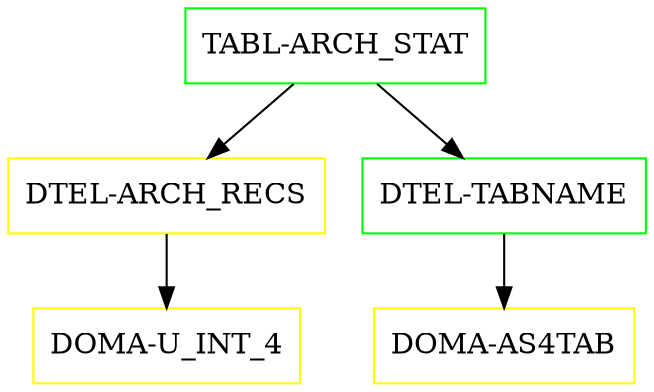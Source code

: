 digraph G {
  "TABL-ARCH_STAT" [shape=box,color=green];
  "DTEL-ARCH_RECS" [shape=box,color=yellow,URL="./DTEL_ARCH_RECS.html"];
  "DOMA-U_INT_4" [shape=box,color=yellow,URL="./DOMA_U_INT_4.html"];
  "DTEL-TABNAME" [shape=box,color=green,URL="./DTEL_TABNAME.html"];
  "DOMA-AS4TAB" [shape=box,color=yellow,URL="./DOMA_AS4TAB.html"];
  "TABL-ARCH_STAT" -> "DTEL-TABNAME";
  "TABL-ARCH_STAT" -> "DTEL-ARCH_RECS";
  "DTEL-ARCH_RECS" -> "DOMA-U_INT_4";
  "DTEL-TABNAME" -> "DOMA-AS4TAB";
}

